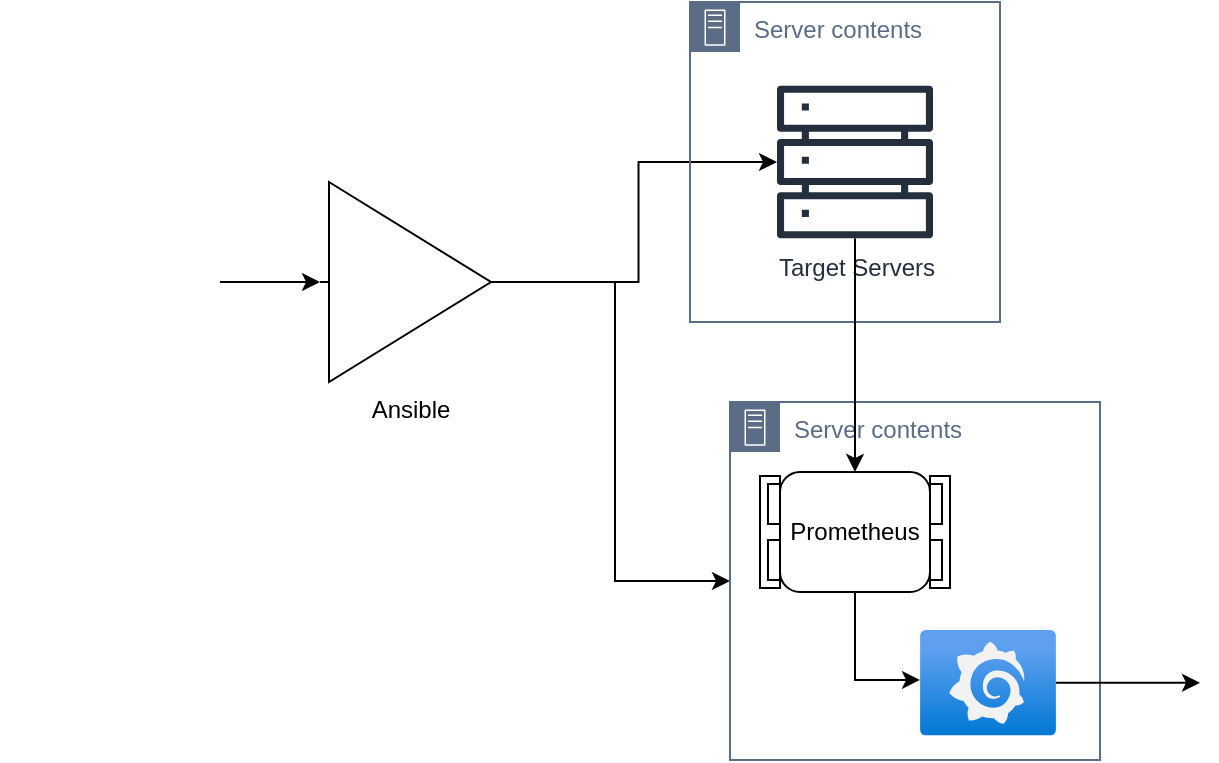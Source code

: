 <mxfile version="21.6.5" type="github">
  <diagram name="Page-1" id="XNMWYyTbV4WslVUSJo1j">
    <mxGraphModel dx="794" dy="478" grid="1" gridSize="10" guides="1" tooltips="1" connect="1" arrows="1" fold="1" page="1" pageScale="1" pageWidth="850" pageHeight="1100" math="0" shadow="0">
      <root>
        <mxCell id="0" />
        <mxCell id="1" parent="0" />
        <mxCell id="xbuH9Vyik55a1dMHLZAj-4" style="edgeStyle=orthogonalEdgeStyle;rounded=0;orthogonalLoop=1;jettySize=auto;html=1;" edge="1" parent="1" source="xbuH9Vyik55a1dMHLZAj-1" target="xbuH9Vyik55a1dMHLZAj-3">
          <mxGeometry relative="1" as="geometry" />
        </mxCell>
        <mxCell id="xbuH9Vyik55a1dMHLZAj-1" value="" style="shape=image;html=1;verticalAlign=top;verticalLabelPosition=bottom;labelBackgroundColor=#ffffff;imageAspect=0;aspect=fixed;image=https://cdn4.iconfinder.com/data/icons/socialcones/508/Gitlab-128.png" vertex="1" parent="1">
          <mxGeometry x="60" y="135" width="110" height="110" as="geometry" />
        </mxCell>
        <mxCell id="xbuH9Vyik55a1dMHLZAj-7" style="edgeStyle=orthogonalEdgeStyle;rounded=0;orthogonalLoop=1;jettySize=auto;html=1;" edge="1" parent="1" source="xbuH9Vyik55a1dMHLZAj-3" target="xbuH9Vyik55a1dMHLZAj-5">
          <mxGeometry relative="1" as="geometry" />
        </mxCell>
        <mxCell id="xbuH9Vyik55a1dMHLZAj-15" style="edgeStyle=orthogonalEdgeStyle;rounded=0;orthogonalLoop=1;jettySize=auto;html=1;entryX=0;entryY=0.5;entryDx=0;entryDy=0;" edge="1" parent="1" source="xbuH9Vyik55a1dMHLZAj-3" target="xbuH9Vyik55a1dMHLZAj-10">
          <mxGeometry relative="1" as="geometry" />
        </mxCell>
        <mxCell id="xbuH9Vyik55a1dMHLZAj-3" value="Ansible" style="verticalLabelPosition=bottom;shadow=0;dashed=0;align=center;html=1;verticalAlign=top;shape=mxgraph.electrical.abstract.amplifier;" vertex="1" parent="1">
          <mxGeometry x="220" y="140" width="90" height="100" as="geometry" />
        </mxCell>
        <mxCell id="xbuH9Vyik55a1dMHLZAj-10" value="Server contents" style="points=[[0,0],[0.25,0],[0.5,0],[0.75,0],[1,0],[1,0.25],[1,0.5],[1,0.75],[1,1],[0.75,1],[0.5,1],[0.25,1],[0,1],[0,0.75],[0,0.5],[0,0.25]];outlineConnect=0;gradientColor=none;html=1;whiteSpace=wrap;fontSize=12;fontStyle=0;container=1;pointerEvents=0;collapsible=0;recursiveResize=0;shape=mxgraph.aws4.group;grIcon=mxgraph.aws4.group_on_premise;strokeColor=#5A6C86;fillColor=none;verticalAlign=top;align=left;spacingLeft=30;fontColor=#5A6C86;dashed=0;" vertex="1" parent="1">
          <mxGeometry x="425" y="250" width="185" height="179" as="geometry" />
        </mxCell>
        <mxCell id="xbuH9Vyik55a1dMHLZAj-12" style="edgeStyle=orthogonalEdgeStyle;rounded=0;orthogonalLoop=1;jettySize=auto;html=1;entryX=0;entryY=0.473;entryDx=0;entryDy=0;entryPerimeter=0;" edge="1" parent="xbuH9Vyik55a1dMHLZAj-10" source="xbuH9Vyik55a1dMHLZAj-6" target="xbuH9Vyik55a1dMHLZAj-2">
          <mxGeometry relative="1" as="geometry" />
        </mxCell>
        <mxCell id="xbuH9Vyik55a1dMHLZAj-6" value="Prometheus" style="html=1;shape=mxgraph.sysml.paramSet;whiteSpace=wrap;align=center;" vertex="1" parent="xbuH9Vyik55a1dMHLZAj-10">
          <mxGeometry x="15" y="35" width="95" height="60" as="geometry" />
        </mxCell>
        <mxCell id="xbuH9Vyik55a1dMHLZAj-13" style="edgeStyle=orthogonalEdgeStyle;rounded=0;orthogonalLoop=1;jettySize=auto;html=1;" edge="1" parent="xbuH9Vyik55a1dMHLZAj-10" source="xbuH9Vyik55a1dMHLZAj-2">
          <mxGeometry relative="1" as="geometry">
            <mxPoint x="235" y="140.4" as="targetPoint" />
          </mxGeometry>
        </mxCell>
        <mxCell id="xbuH9Vyik55a1dMHLZAj-2" value="" style="image;aspect=fixed;html=1;points=[];align=center;fontSize=12;image=img/lib/azure2/other/Grafana.svg;" vertex="1" parent="xbuH9Vyik55a1dMHLZAj-10">
          <mxGeometry x="95" y="114" width="68" height="52.8" as="geometry" />
        </mxCell>
        <mxCell id="xbuH9Vyik55a1dMHLZAj-14" value="Server contents" style="points=[[0,0],[0.25,0],[0.5,0],[0.75,0],[1,0],[1,0.25],[1,0.5],[1,0.75],[1,1],[0.75,1],[0.5,1],[0.25,1],[0,1],[0,0.75],[0,0.5],[0,0.25]];outlineConnect=0;gradientColor=none;html=1;whiteSpace=wrap;fontSize=12;fontStyle=0;container=1;pointerEvents=0;collapsible=0;recursiveResize=0;shape=mxgraph.aws4.group;grIcon=mxgraph.aws4.group_on_premise;strokeColor=#5A6C86;fillColor=none;verticalAlign=top;align=left;spacingLeft=30;fontColor=#5A6C86;dashed=0;" vertex="1" parent="1">
          <mxGeometry x="405" y="50" width="155" height="160" as="geometry" />
        </mxCell>
        <mxCell id="xbuH9Vyik55a1dMHLZAj-5" value="Target Servers" style="sketch=0;outlineConnect=0;fontColor=#232F3E;gradientColor=none;fillColor=#232F3D;strokeColor=none;dashed=0;verticalLabelPosition=bottom;verticalAlign=top;align=center;html=1;fontSize=12;fontStyle=0;aspect=fixed;pointerEvents=1;shape=mxgraph.aws4.servers;" vertex="1" parent="xbuH9Vyik55a1dMHLZAj-14">
          <mxGeometry x="43.5" y="41" width="78" height="78" as="geometry" />
        </mxCell>
        <mxCell id="xbuH9Vyik55a1dMHLZAj-16" style="edgeStyle=orthogonalEdgeStyle;rounded=0;orthogonalLoop=1;jettySize=auto;html=1;entryX=0.5;entryY=0;entryDx=0;entryDy=0;entryPerimeter=0;" edge="1" parent="1" source="xbuH9Vyik55a1dMHLZAj-5" target="xbuH9Vyik55a1dMHLZAj-6">
          <mxGeometry relative="1" as="geometry" />
        </mxCell>
      </root>
    </mxGraphModel>
  </diagram>
</mxfile>
